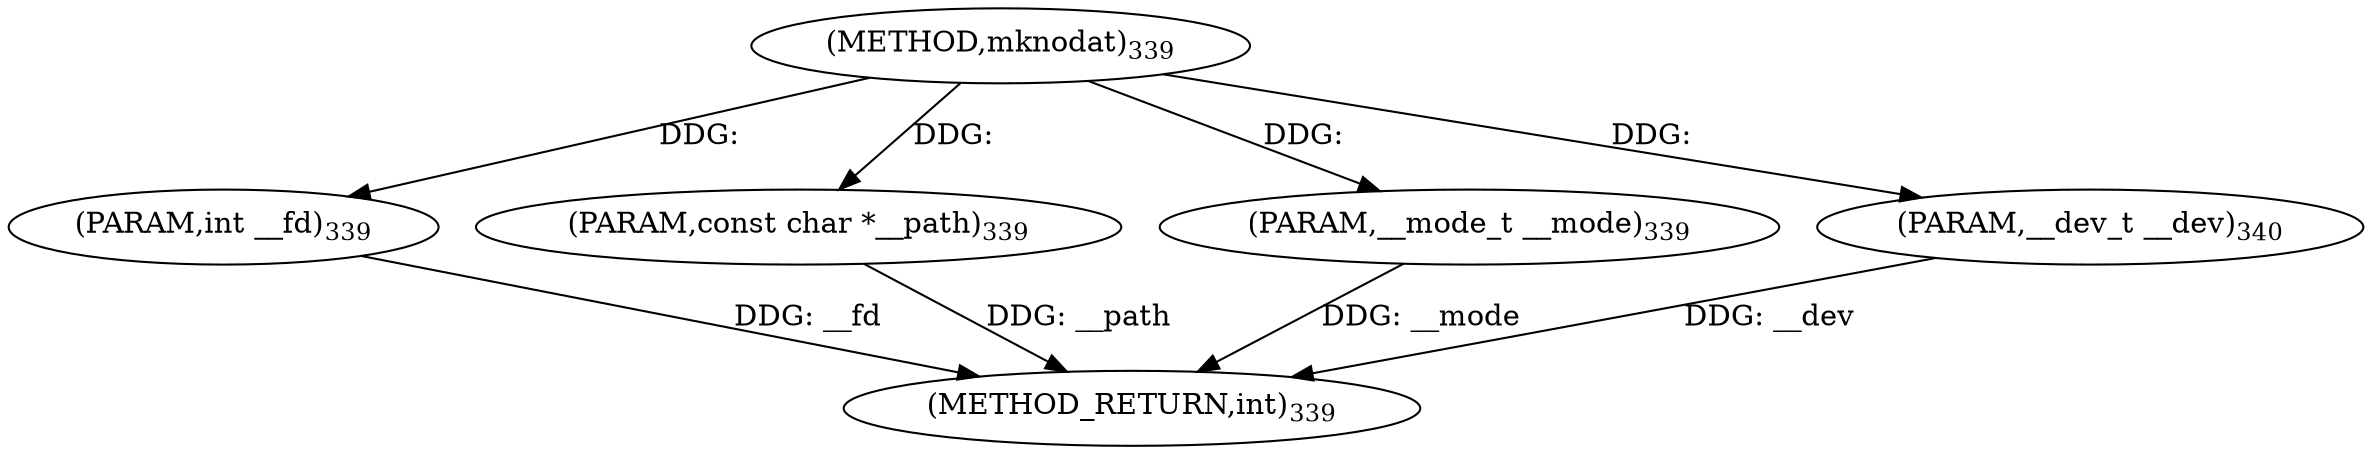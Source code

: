 digraph "mknodat" {  
"33485" [label = <(METHOD,mknodat)<SUB>339</SUB>> ]
"33490" [label = <(METHOD_RETURN,int)<SUB>339</SUB>> ]
"33486" [label = <(PARAM,int __fd)<SUB>339</SUB>> ]
"33487" [label = <(PARAM,const char *__path)<SUB>339</SUB>> ]
"33488" [label = <(PARAM,__mode_t __mode)<SUB>339</SUB>> ]
"33489" [label = <(PARAM,__dev_t __dev)<SUB>340</SUB>> ]
  "33486" -> "33490"  [ label = "DDG: __fd"] 
  "33487" -> "33490"  [ label = "DDG: __path"] 
  "33488" -> "33490"  [ label = "DDG: __mode"] 
  "33489" -> "33490"  [ label = "DDG: __dev"] 
  "33485" -> "33486"  [ label = "DDG: "] 
  "33485" -> "33487"  [ label = "DDG: "] 
  "33485" -> "33488"  [ label = "DDG: "] 
  "33485" -> "33489"  [ label = "DDG: "] 
}
